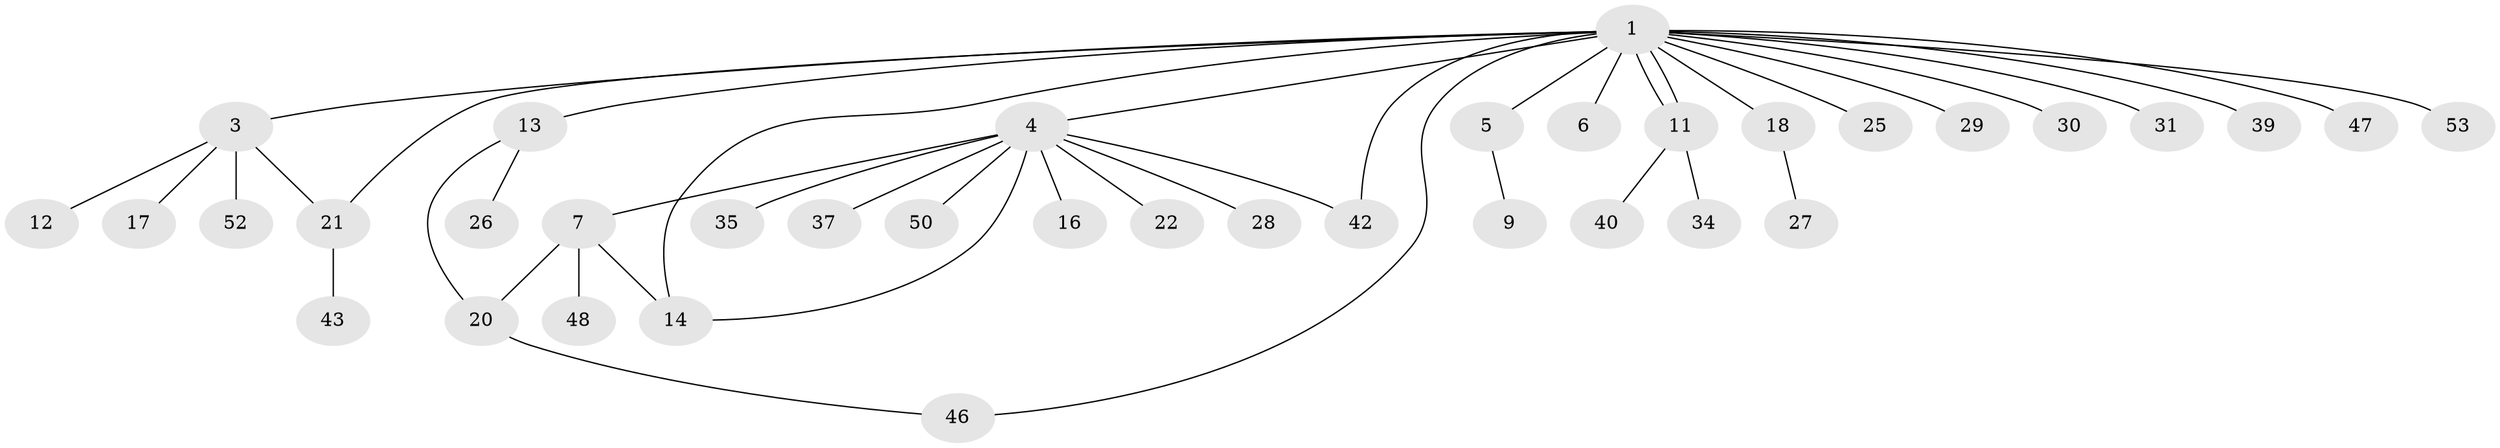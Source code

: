 // original degree distribution, {16: 0.018867924528301886, 7: 0.018867924528301886, 6: 0.018867924528301886, 9: 0.018867924528301886, 2: 0.18867924528301888, 1: 0.5660377358490566, 5: 0.018867924528301886, 3: 0.09433962264150944, 4: 0.05660377358490566}
// Generated by graph-tools (version 1.1) at 2025/18/03/04/25 18:18:13]
// undirected, 37 vertices, 43 edges
graph export_dot {
graph [start="1"]
  node [color=gray90,style=filled];
  1 [super="+2+10"];
  3 [super="+23"];
  4 [super="+24"];
  5;
  6;
  7 [super="+8+44+49"];
  9;
  11;
  12;
  13 [super="+32"];
  14 [super="+45+19+15"];
  16;
  17 [super="+38"];
  18;
  20;
  21;
  22;
  25 [super="+51"];
  26;
  27;
  28;
  29;
  30 [super="+41"];
  31;
  34;
  35;
  37;
  39;
  40;
  42;
  43;
  46;
  47;
  48;
  50;
  52;
  53;
  1 -- 4;
  1 -- 5;
  1 -- 11;
  1 -- 11;
  1 -- 18;
  1 -- 21;
  1 -- 29;
  1 -- 30;
  1 -- 31;
  1 -- 42;
  1 -- 46;
  1 -- 47;
  1 -- 53;
  1 -- 3;
  1 -- 6;
  1 -- 39;
  1 -- 25;
  1 -- 13 [weight=2];
  1 -- 14;
  3 -- 12;
  3 -- 17;
  3 -- 21;
  3 -- 52;
  4 -- 7;
  4 -- 14;
  4 -- 16;
  4 -- 22;
  4 -- 28;
  4 -- 35;
  4 -- 37;
  4 -- 42;
  4 -- 50;
  5 -- 9;
  7 -- 48;
  7 -- 20;
  7 -- 14;
  11 -- 34;
  11 -- 40;
  13 -- 26;
  13 -- 20;
  18 -- 27;
  20 -- 46;
  21 -- 43;
}
